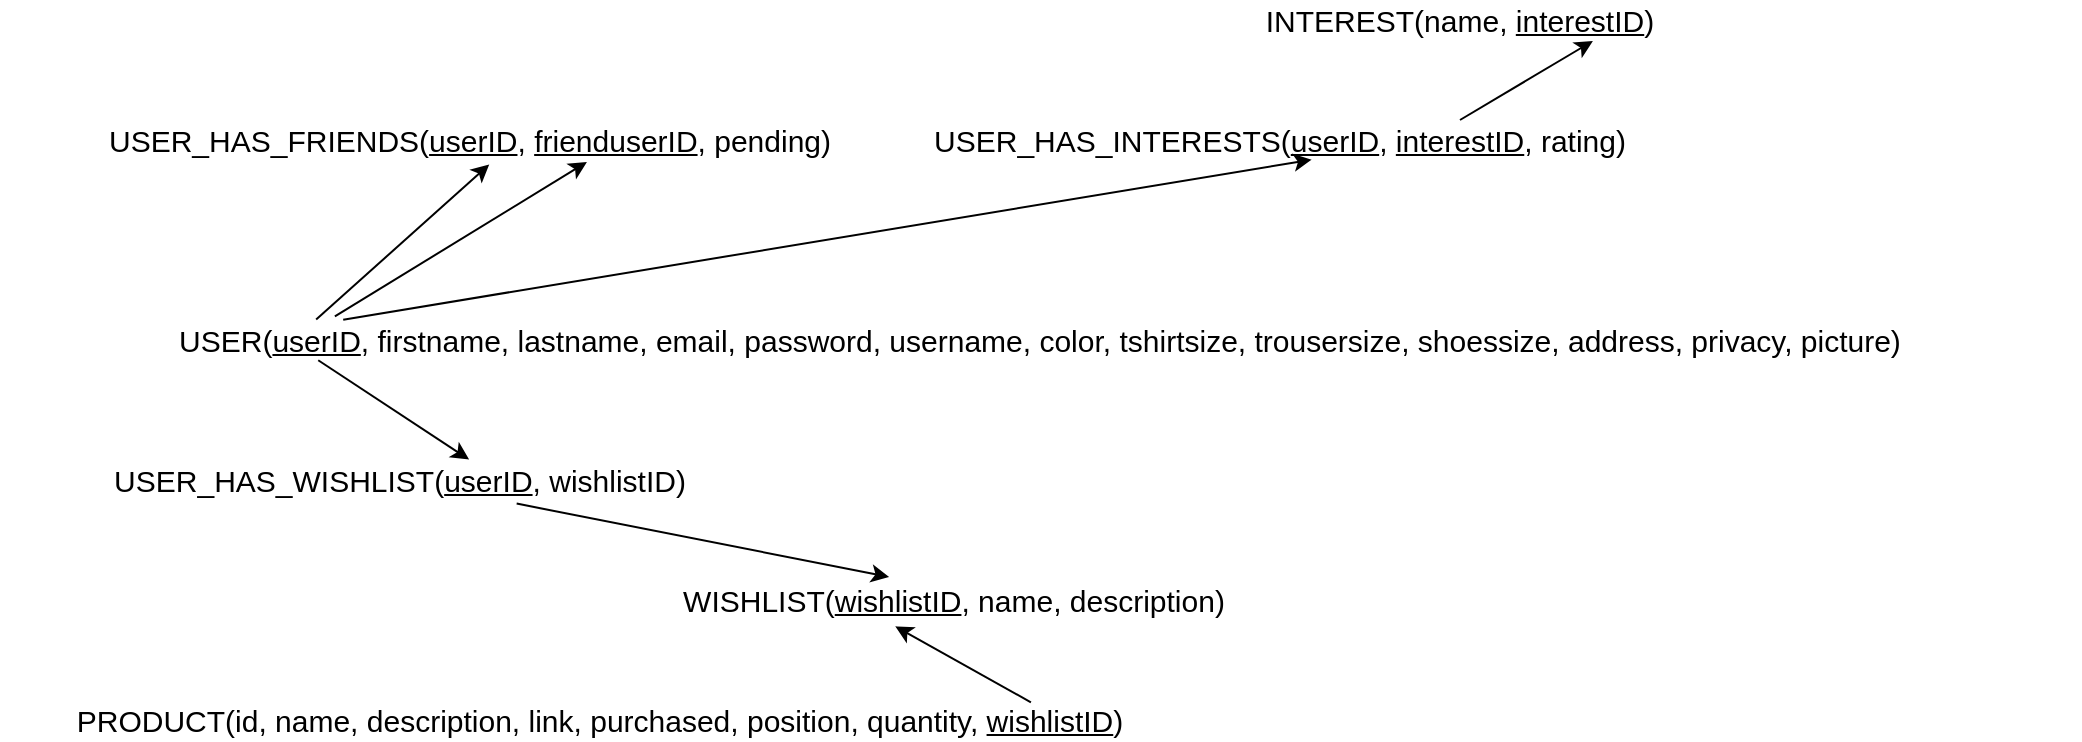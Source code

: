 <mxfile version="13.0.3" type="device"><diagram id="qXK6isGhBm6mi4L2Kv7h" name="Page-1"><mxGraphModel dx="1038" dy="616" grid="1" gridSize="10" guides="1" tooltips="1" connect="1" arrows="1" fold="1" page="1" pageScale="1" pageWidth="827" pageHeight="1169" math="0" shadow="0"><root><mxCell id="0"/><mxCell id="1" parent="0"/><mxCell id="2-qYq-izV5mH1bhSCkE--5" value="&lt;font style=&quot;font-size: 15px&quot;&gt;USER(&lt;u&gt;userID&lt;/u&gt;, firstname, lastname, email, password, username, color, tshirtsize, trousersize, shoessize, address, privacy, picture)&lt;/font&gt;" style="text;html=1;strokeColor=none;fillColor=none;align=center;verticalAlign=middle;whiteSpace=wrap;rounded=0;" vertex="1" parent="1"><mxGeometry x="90" y="410" width="1040" height="20" as="geometry"/></mxCell><mxCell id="2-qYq-izV5mH1bhSCkE--6" value="&lt;font style=&quot;font-size: 15px&quot;&gt;WISHLIST(&lt;u&gt;wishlistID&lt;/u&gt;, name, description)&lt;/font&gt;" style="text;html=1;strokeColor=none;fillColor=none;align=center;verticalAlign=middle;whiteSpace=wrap;rounded=0;" vertex="1" parent="1"><mxGeometry x="414" y="540" width="306" height="20" as="geometry"/></mxCell><mxCell id="2-qYq-izV5mH1bhSCkE--7" value="&lt;font style=&quot;font-size: 15px&quot;&gt;PRODUCT(id, name, description, link, purchased, position, quantity, &lt;u&gt;wishlistID&lt;/u&gt;)&lt;/font&gt;" style="text;html=1;strokeColor=none;fillColor=none;align=center;verticalAlign=middle;whiteSpace=wrap;rounded=0;" vertex="1" parent="1"><mxGeometry x="120" y="600" width="540" height="20" as="geometry"/></mxCell><mxCell id="2-qYq-izV5mH1bhSCkE--8" value="&lt;font style=&quot;font-size: 15px&quot;&gt;INTEREST(name, &lt;u&gt;interestID&lt;/u&gt;)&lt;/font&gt;" style="text;html=1;strokeColor=none;fillColor=none;align=center;verticalAlign=middle;whiteSpace=wrap;rounded=0;" vertex="1" parent="1"><mxGeometry x="710" y="250" width="220" height="20" as="geometry"/></mxCell><mxCell id="2-qYq-izV5mH1bhSCkE--10" value="&lt;font style=&quot;font-size: 15px&quot;&gt;USER_HAS_FRIENDS(&lt;u&gt;userID&lt;/u&gt;, &lt;u&gt;frienduserID&lt;/u&gt;, pending)&lt;/font&gt;" style="text;html=1;strokeColor=none;fillColor=none;align=center;verticalAlign=middle;whiteSpace=wrap;rounded=0;" vertex="1" parent="1"><mxGeometry x="140" y="310" width="370" height="20" as="geometry"/></mxCell><mxCell id="2-qYq-izV5mH1bhSCkE--12" value="&lt;font style=&quot;font-size: 15px&quot;&gt;USER_HAS_INTERESTS(&lt;u&gt;userID&lt;/u&gt;, &lt;u&gt;interestID&lt;/u&gt;, rating)&lt;/font&gt;" style="text;html=1;strokeColor=none;fillColor=none;align=center;verticalAlign=middle;whiteSpace=wrap;rounded=0;" vertex="1" parent="1"><mxGeometry x="550" y="310" width="360" height="20" as="geometry"/></mxCell><mxCell id="2-qYq-izV5mH1bhSCkE--13" value="&lt;font style=&quot;font-size: 15px&quot;&gt;USER_HAS_WISHLIST(&lt;u&gt;userID&lt;/u&gt;, wishlistID)&lt;/font&gt;" style="text;html=1;strokeColor=none;fillColor=none;align=center;verticalAlign=middle;whiteSpace=wrap;rounded=0;" vertex="1" parent="1"><mxGeometry x="110" y="480" width="360" height="20" as="geometry"/></mxCell><mxCell id="2-qYq-izV5mH1bhSCkE--14" value="" style="endArrow=classic;html=1;entryX=0.526;entryY=1.11;entryDx=0;entryDy=0;entryPerimeter=0;exitX=0.152;exitY=-0.01;exitDx=0;exitDy=0;exitPerimeter=0;" edge="1" parent="1" source="2-qYq-izV5mH1bhSCkE--5" target="2-qYq-izV5mH1bhSCkE--10"><mxGeometry width="50" height="50" relative="1" as="geometry"><mxPoint x="220" y="390" as="sourcePoint"/><mxPoint x="270" y="340" as="targetPoint"/></mxGeometry></mxCell><mxCell id="2-qYq-izV5mH1bhSCkE--15" value="" style="endArrow=classic;html=1;entryX=0.658;entryY=1.05;entryDx=0;entryDy=0;entryPerimeter=0;exitX=0.161;exitY=-0.09;exitDx=0;exitDy=0;exitPerimeter=0;" edge="1" parent="1" source="2-qYq-izV5mH1bhSCkE--5" target="2-qYq-izV5mH1bhSCkE--10"><mxGeometry width="50" height="50" relative="1" as="geometry"><mxPoint x="310.0" y="407.6" as="sourcePoint"/><mxPoint x="371.28" y="310.0" as="targetPoint"/></mxGeometry></mxCell><mxCell id="2-qYq-izV5mH1bhSCkE--16" value="" style="endArrow=classic;html=1;entryX=0.596;entryY=-0.01;entryDx=0;entryDy=0;entryPerimeter=0;exitX=0.153;exitY=1.007;exitDx=0;exitDy=0;exitPerimeter=0;" edge="1" parent="1" source="2-qYq-izV5mH1bhSCkE--5" target="2-qYq-izV5mH1bhSCkE--13"><mxGeometry width="50" height="50" relative="1" as="geometry"><mxPoint x="310.0" y="567.6" as="sourcePoint"/><mxPoint x="371.28" y="470.0" as="targetPoint"/></mxGeometry></mxCell><mxCell id="2-qYq-izV5mH1bhSCkE--17" value="" style="endArrow=classic;html=1;entryX=0.394;entryY=-0.075;entryDx=0;entryDy=0;entryPerimeter=0;exitX=0.662;exitY=1.09;exitDx=0;exitDy=0;exitPerimeter=0;" edge="1" parent="1" source="2-qYq-izV5mH1bhSCkE--13" target="2-qYq-izV5mH1bhSCkE--6"><mxGeometry width="50" height="50" relative="1" as="geometry"><mxPoint x="278.08" y="439.8" as="sourcePoint"/><mxPoint x="339.36" y="342.2" as="targetPoint"/></mxGeometry></mxCell><mxCell id="2-qYq-izV5mH1bhSCkE--18" value="" style="endArrow=classic;html=1;entryX=0.404;entryY=1.158;entryDx=0;entryDy=0;entryPerimeter=0;exitX=0.899;exitY=0.058;exitDx=0;exitDy=0;exitPerimeter=0;" edge="1" parent="1" source="2-qYq-izV5mH1bhSCkE--7" target="2-qYq-izV5mH1bhSCkE--6"><mxGeometry width="50" height="50" relative="1" as="geometry"><mxPoint x="514" y="520" as="sourcePoint"/><mxPoint x="542.44" y="568.5" as="targetPoint"/></mxGeometry></mxCell><mxCell id="2-qYq-izV5mH1bhSCkE--19" value="" style="endArrow=classic;html=1;entryX=0.802;entryY=1.025;entryDx=0;entryDy=0;entryPerimeter=0;exitX=0.75;exitY=0;exitDx=0;exitDy=0;" edge="1" parent="1" source="2-qYq-izV5mH1bhSCkE--12" target="2-qYq-izV5mH1bhSCkE--8"><mxGeometry width="50" height="50" relative="1" as="geometry"><mxPoint x="524" y="530" as="sourcePoint"/><mxPoint x="552.44" y="578.5" as="targetPoint"/></mxGeometry></mxCell><mxCell id="2-qYq-izV5mH1bhSCkE--20" value="" style="endArrow=classic;html=1;exitX=0.165;exitY=-0.008;exitDx=0;exitDy=0;exitPerimeter=0;entryX=0.544;entryY=0.992;entryDx=0;entryDy=0;entryPerimeter=0;" edge="1" parent="1" source="2-qYq-izV5mH1bhSCkE--5" target="2-qYq-izV5mH1bhSCkE--12"><mxGeometry width="50" height="50" relative="1" as="geometry"><mxPoint x="500" y="380" as="sourcePoint"/><mxPoint x="550" y="330" as="targetPoint"/></mxGeometry></mxCell></root></mxGraphModel></diagram></mxfile>